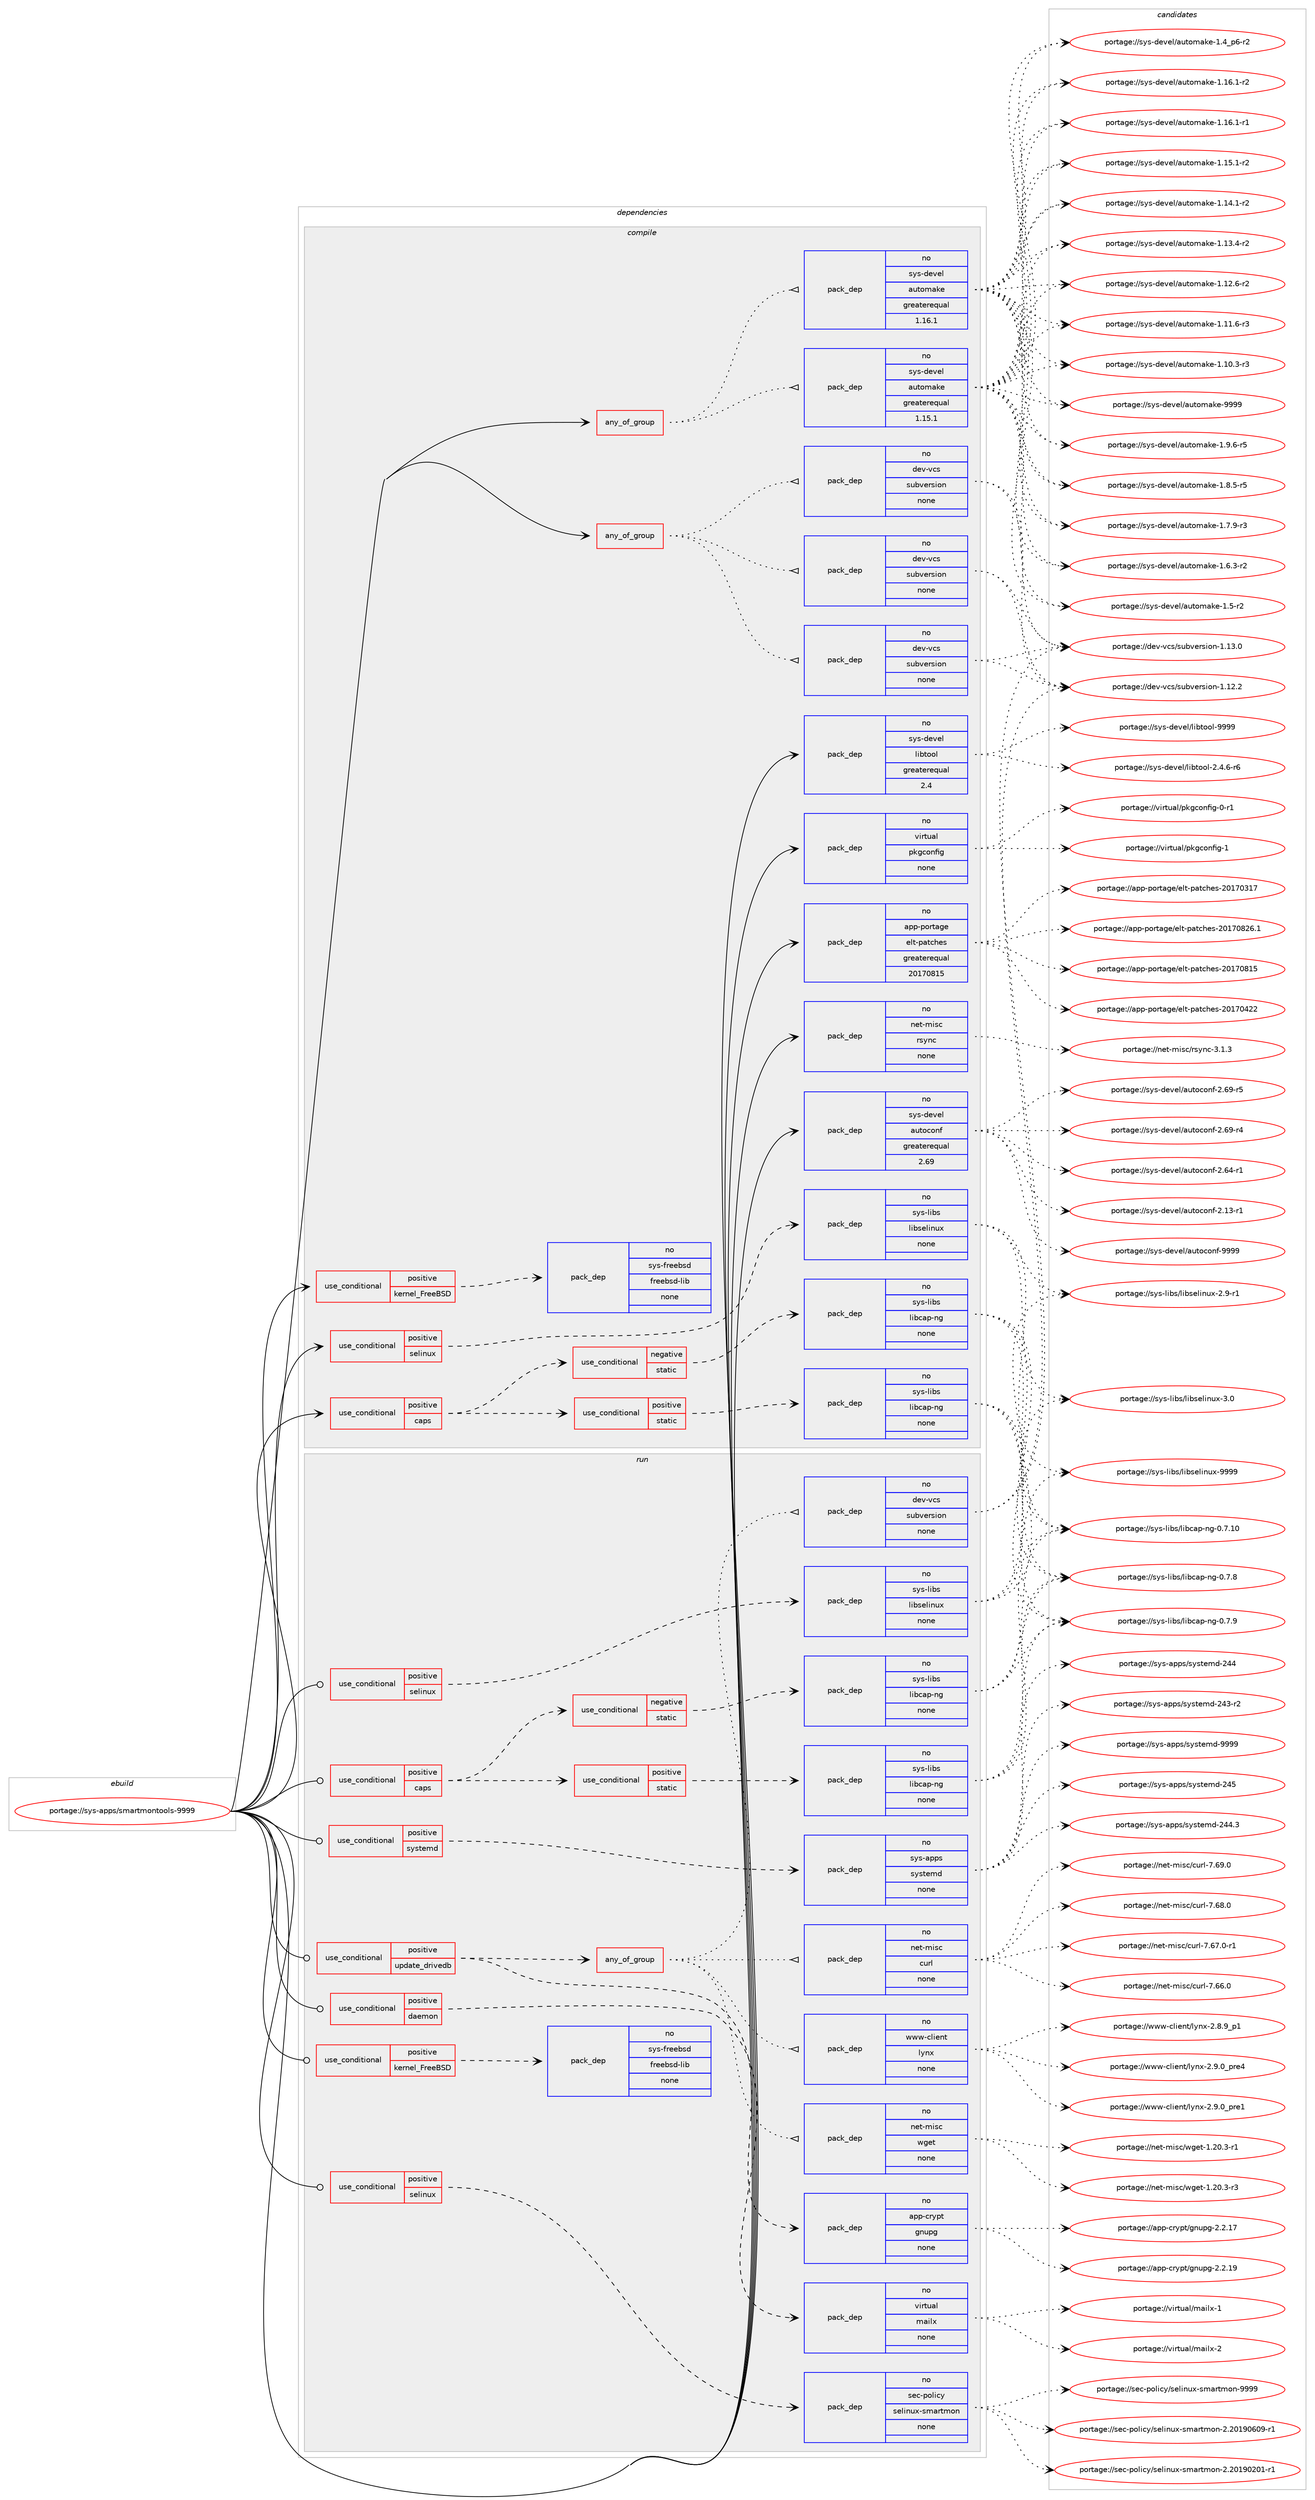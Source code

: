 digraph prolog {

# *************
# Graph options
# *************

newrank=true;
concentrate=true;
compound=true;
graph [rankdir=LR,fontname=Helvetica,fontsize=10,ranksep=1.5];#, ranksep=2.5, nodesep=0.2];
edge  [arrowhead=vee];
node  [fontname=Helvetica,fontsize=10];

# **********
# The ebuild
# **********

subgraph cluster_leftcol {
color=gray;
rank=same;
label=<<i>ebuild</i>>;
id [label="portage://sys-apps/smartmontools-9999", color=red, width=4, href="../sys-apps/smartmontools-9999.svg"];
}

# ****************
# The dependencies
# ****************

subgraph cluster_midcol {
color=gray;
label=<<i>dependencies</i>>;
subgraph cluster_compile {
fillcolor="#eeeeee";
style=filled;
label=<<i>compile</i>>;
subgraph any700 {
dependency28610 [label=<<TABLE BORDER="0" CELLBORDER="1" CELLSPACING="0" CELLPADDING="4"><TR><TD CELLPADDING="10">any_of_group</TD></TR></TABLE>>, shape=none, color=red];subgraph pack22985 {
dependency28611 [label=<<TABLE BORDER="0" CELLBORDER="1" CELLSPACING="0" CELLPADDING="4" WIDTH="220"><TR><TD ROWSPAN="6" CELLPADDING="30">pack_dep</TD></TR><TR><TD WIDTH="110">no</TD></TR><TR><TD>dev-vcs</TD></TR><TR><TD>subversion</TD></TR><TR><TD>none</TD></TR><TR><TD></TD></TR></TABLE>>, shape=none, color=blue];
}
dependency28610:e -> dependency28611:w [weight=20,style="dotted",arrowhead="oinv"];
subgraph pack22986 {
dependency28612 [label=<<TABLE BORDER="0" CELLBORDER="1" CELLSPACING="0" CELLPADDING="4" WIDTH="220"><TR><TD ROWSPAN="6" CELLPADDING="30">pack_dep</TD></TR><TR><TD WIDTH="110">no</TD></TR><TR><TD>dev-vcs</TD></TR><TR><TD>subversion</TD></TR><TR><TD>none</TD></TR><TR><TD></TD></TR></TABLE>>, shape=none, color=blue];
}
dependency28610:e -> dependency28612:w [weight=20,style="dotted",arrowhead="oinv"];
subgraph pack22987 {
dependency28613 [label=<<TABLE BORDER="0" CELLBORDER="1" CELLSPACING="0" CELLPADDING="4" WIDTH="220"><TR><TD ROWSPAN="6" CELLPADDING="30">pack_dep</TD></TR><TR><TD WIDTH="110">no</TD></TR><TR><TD>dev-vcs</TD></TR><TR><TD>subversion</TD></TR><TR><TD>none</TD></TR><TR><TD></TD></TR></TABLE>>, shape=none, color=blue];
}
dependency28610:e -> dependency28613:w [weight=20,style="dotted",arrowhead="oinv"];
}
id:e -> dependency28610:w [weight=20,style="solid",arrowhead="vee"];
subgraph any701 {
dependency28614 [label=<<TABLE BORDER="0" CELLBORDER="1" CELLSPACING="0" CELLPADDING="4"><TR><TD CELLPADDING="10">any_of_group</TD></TR></TABLE>>, shape=none, color=red];subgraph pack22988 {
dependency28615 [label=<<TABLE BORDER="0" CELLBORDER="1" CELLSPACING="0" CELLPADDING="4" WIDTH="220"><TR><TD ROWSPAN="6" CELLPADDING="30">pack_dep</TD></TR><TR><TD WIDTH="110">no</TD></TR><TR><TD>sys-devel</TD></TR><TR><TD>automake</TD></TR><TR><TD>greaterequal</TD></TR><TR><TD>1.16.1</TD></TR></TABLE>>, shape=none, color=blue];
}
dependency28614:e -> dependency28615:w [weight=20,style="dotted",arrowhead="oinv"];
subgraph pack22989 {
dependency28616 [label=<<TABLE BORDER="0" CELLBORDER="1" CELLSPACING="0" CELLPADDING="4" WIDTH="220"><TR><TD ROWSPAN="6" CELLPADDING="30">pack_dep</TD></TR><TR><TD WIDTH="110">no</TD></TR><TR><TD>sys-devel</TD></TR><TR><TD>automake</TD></TR><TR><TD>greaterequal</TD></TR><TR><TD>1.15.1</TD></TR></TABLE>>, shape=none, color=blue];
}
dependency28614:e -> dependency28616:w [weight=20,style="dotted",arrowhead="oinv"];
}
id:e -> dependency28614:w [weight=20,style="solid",arrowhead="vee"];
subgraph cond4923 {
dependency28617 [label=<<TABLE BORDER="0" CELLBORDER="1" CELLSPACING="0" CELLPADDING="4"><TR><TD ROWSPAN="3" CELLPADDING="10">use_conditional</TD></TR><TR><TD>positive</TD></TR><TR><TD>caps</TD></TR></TABLE>>, shape=none, color=red];
subgraph cond4924 {
dependency28618 [label=<<TABLE BORDER="0" CELLBORDER="1" CELLSPACING="0" CELLPADDING="4"><TR><TD ROWSPAN="3" CELLPADDING="10">use_conditional</TD></TR><TR><TD>positive</TD></TR><TR><TD>static</TD></TR></TABLE>>, shape=none, color=red];
subgraph pack22990 {
dependency28619 [label=<<TABLE BORDER="0" CELLBORDER="1" CELLSPACING="0" CELLPADDING="4" WIDTH="220"><TR><TD ROWSPAN="6" CELLPADDING="30">pack_dep</TD></TR><TR><TD WIDTH="110">no</TD></TR><TR><TD>sys-libs</TD></TR><TR><TD>libcap-ng</TD></TR><TR><TD>none</TD></TR><TR><TD></TD></TR></TABLE>>, shape=none, color=blue];
}
dependency28618:e -> dependency28619:w [weight=20,style="dashed",arrowhead="vee"];
}
dependency28617:e -> dependency28618:w [weight=20,style="dashed",arrowhead="vee"];
subgraph cond4925 {
dependency28620 [label=<<TABLE BORDER="0" CELLBORDER="1" CELLSPACING="0" CELLPADDING="4"><TR><TD ROWSPAN="3" CELLPADDING="10">use_conditional</TD></TR><TR><TD>negative</TD></TR><TR><TD>static</TD></TR></TABLE>>, shape=none, color=red];
subgraph pack22991 {
dependency28621 [label=<<TABLE BORDER="0" CELLBORDER="1" CELLSPACING="0" CELLPADDING="4" WIDTH="220"><TR><TD ROWSPAN="6" CELLPADDING="30">pack_dep</TD></TR><TR><TD WIDTH="110">no</TD></TR><TR><TD>sys-libs</TD></TR><TR><TD>libcap-ng</TD></TR><TR><TD>none</TD></TR><TR><TD></TD></TR></TABLE>>, shape=none, color=blue];
}
dependency28620:e -> dependency28621:w [weight=20,style="dashed",arrowhead="vee"];
}
dependency28617:e -> dependency28620:w [weight=20,style="dashed",arrowhead="vee"];
}
id:e -> dependency28617:w [weight=20,style="solid",arrowhead="vee"];
subgraph cond4926 {
dependency28622 [label=<<TABLE BORDER="0" CELLBORDER="1" CELLSPACING="0" CELLPADDING="4"><TR><TD ROWSPAN="3" CELLPADDING="10">use_conditional</TD></TR><TR><TD>positive</TD></TR><TR><TD>kernel_FreeBSD</TD></TR></TABLE>>, shape=none, color=red];
subgraph pack22992 {
dependency28623 [label=<<TABLE BORDER="0" CELLBORDER="1" CELLSPACING="0" CELLPADDING="4" WIDTH="220"><TR><TD ROWSPAN="6" CELLPADDING="30">pack_dep</TD></TR><TR><TD WIDTH="110">no</TD></TR><TR><TD>sys-freebsd</TD></TR><TR><TD>freebsd-lib</TD></TR><TR><TD>none</TD></TR><TR><TD></TD></TR></TABLE>>, shape=none, color=blue];
}
dependency28622:e -> dependency28623:w [weight=20,style="dashed",arrowhead="vee"];
}
id:e -> dependency28622:w [weight=20,style="solid",arrowhead="vee"];
subgraph cond4927 {
dependency28624 [label=<<TABLE BORDER="0" CELLBORDER="1" CELLSPACING="0" CELLPADDING="4"><TR><TD ROWSPAN="3" CELLPADDING="10">use_conditional</TD></TR><TR><TD>positive</TD></TR><TR><TD>selinux</TD></TR></TABLE>>, shape=none, color=red];
subgraph pack22993 {
dependency28625 [label=<<TABLE BORDER="0" CELLBORDER="1" CELLSPACING="0" CELLPADDING="4" WIDTH="220"><TR><TD ROWSPAN="6" CELLPADDING="30">pack_dep</TD></TR><TR><TD WIDTH="110">no</TD></TR><TR><TD>sys-libs</TD></TR><TR><TD>libselinux</TD></TR><TR><TD>none</TD></TR><TR><TD></TD></TR></TABLE>>, shape=none, color=blue];
}
dependency28624:e -> dependency28625:w [weight=20,style="dashed",arrowhead="vee"];
}
id:e -> dependency28624:w [weight=20,style="solid",arrowhead="vee"];
subgraph pack22994 {
dependency28626 [label=<<TABLE BORDER="0" CELLBORDER="1" CELLSPACING="0" CELLPADDING="4" WIDTH="220"><TR><TD ROWSPAN="6" CELLPADDING="30">pack_dep</TD></TR><TR><TD WIDTH="110">no</TD></TR><TR><TD>app-portage</TD></TR><TR><TD>elt-patches</TD></TR><TR><TD>greaterequal</TD></TR><TR><TD>20170815</TD></TR></TABLE>>, shape=none, color=blue];
}
id:e -> dependency28626:w [weight=20,style="solid",arrowhead="vee"];
subgraph pack22995 {
dependency28627 [label=<<TABLE BORDER="0" CELLBORDER="1" CELLSPACING="0" CELLPADDING="4" WIDTH="220"><TR><TD ROWSPAN="6" CELLPADDING="30">pack_dep</TD></TR><TR><TD WIDTH="110">no</TD></TR><TR><TD>net-misc</TD></TR><TR><TD>rsync</TD></TR><TR><TD>none</TD></TR><TR><TD></TD></TR></TABLE>>, shape=none, color=blue];
}
id:e -> dependency28627:w [weight=20,style="solid",arrowhead="vee"];
subgraph pack22996 {
dependency28628 [label=<<TABLE BORDER="0" CELLBORDER="1" CELLSPACING="0" CELLPADDING="4" WIDTH="220"><TR><TD ROWSPAN="6" CELLPADDING="30">pack_dep</TD></TR><TR><TD WIDTH="110">no</TD></TR><TR><TD>sys-devel</TD></TR><TR><TD>autoconf</TD></TR><TR><TD>greaterequal</TD></TR><TR><TD>2.69</TD></TR></TABLE>>, shape=none, color=blue];
}
id:e -> dependency28628:w [weight=20,style="solid",arrowhead="vee"];
subgraph pack22997 {
dependency28629 [label=<<TABLE BORDER="0" CELLBORDER="1" CELLSPACING="0" CELLPADDING="4" WIDTH="220"><TR><TD ROWSPAN="6" CELLPADDING="30">pack_dep</TD></TR><TR><TD WIDTH="110">no</TD></TR><TR><TD>sys-devel</TD></TR><TR><TD>libtool</TD></TR><TR><TD>greaterequal</TD></TR><TR><TD>2.4</TD></TR></TABLE>>, shape=none, color=blue];
}
id:e -> dependency28629:w [weight=20,style="solid",arrowhead="vee"];
subgraph pack22998 {
dependency28630 [label=<<TABLE BORDER="0" CELLBORDER="1" CELLSPACING="0" CELLPADDING="4" WIDTH="220"><TR><TD ROWSPAN="6" CELLPADDING="30">pack_dep</TD></TR><TR><TD WIDTH="110">no</TD></TR><TR><TD>virtual</TD></TR><TR><TD>pkgconfig</TD></TR><TR><TD>none</TD></TR><TR><TD></TD></TR></TABLE>>, shape=none, color=blue];
}
id:e -> dependency28630:w [weight=20,style="solid",arrowhead="vee"];
}
subgraph cluster_compileandrun {
fillcolor="#eeeeee";
style=filled;
label=<<i>compile and run</i>>;
}
subgraph cluster_run {
fillcolor="#eeeeee";
style=filled;
label=<<i>run</i>>;
subgraph cond4928 {
dependency28631 [label=<<TABLE BORDER="0" CELLBORDER="1" CELLSPACING="0" CELLPADDING="4"><TR><TD ROWSPAN="3" CELLPADDING="10">use_conditional</TD></TR><TR><TD>positive</TD></TR><TR><TD>caps</TD></TR></TABLE>>, shape=none, color=red];
subgraph cond4929 {
dependency28632 [label=<<TABLE BORDER="0" CELLBORDER="1" CELLSPACING="0" CELLPADDING="4"><TR><TD ROWSPAN="3" CELLPADDING="10">use_conditional</TD></TR><TR><TD>positive</TD></TR><TR><TD>static</TD></TR></TABLE>>, shape=none, color=red];
subgraph pack22999 {
dependency28633 [label=<<TABLE BORDER="0" CELLBORDER="1" CELLSPACING="0" CELLPADDING="4" WIDTH="220"><TR><TD ROWSPAN="6" CELLPADDING="30">pack_dep</TD></TR><TR><TD WIDTH="110">no</TD></TR><TR><TD>sys-libs</TD></TR><TR><TD>libcap-ng</TD></TR><TR><TD>none</TD></TR><TR><TD></TD></TR></TABLE>>, shape=none, color=blue];
}
dependency28632:e -> dependency28633:w [weight=20,style="dashed",arrowhead="vee"];
}
dependency28631:e -> dependency28632:w [weight=20,style="dashed",arrowhead="vee"];
subgraph cond4930 {
dependency28634 [label=<<TABLE BORDER="0" CELLBORDER="1" CELLSPACING="0" CELLPADDING="4"><TR><TD ROWSPAN="3" CELLPADDING="10">use_conditional</TD></TR><TR><TD>negative</TD></TR><TR><TD>static</TD></TR></TABLE>>, shape=none, color=red];
subgraph pack23000 {
dependency28635 [label=<<TABLE BORDER="0" CELLBORDER="1" CELLSPACING="0" CELLPADDING="4" WIDTH="220"><TR><TD ROWSPAN="6" CELLPADDING="30">pack_dep</TD></TR><TR><TD WIDTH="110">no</TD></TR><TR><TD>sys-libs</TD></TR><TR><TD>libcap-ng</TD></TR><TR><TD>none</TD></TR><TR><TD></TD></TR></TABLE>>, shape=none, color=blue];
}
dependency28634:e -> dependency28635:w [weight=20,style="dashed",arrowhead="vee"];
}
dependency28631:e -> dependency28634:w [weight=20,style="dashed",arrowhead="vee"];
}
id:e -> dependency28631:w [weight=20,style="solid",arrowhead="odot"];
subgraph cond4931 {
dependency28636 [label=<<TABLE BORDER="0" CELLBORDER="1" CELLSPACING="0" CELLPADDING="4"><TR><TD ROWSPAN="3" CELLPADDING="10">use_conditional</TD></TR><TR><TD>positive</TD></TR><TR><TD>daemon</TD></TR></TABLE>>, shape=none, color=red];
subgraph pack23001 {
dependency28637 [label=<<TABLE BORDER="0" CELLBORDER="1" CELLSPACING="0" CELLPADDING="4" WIDTH="220"><TR><TD ROWSPAN="6" CELLPADDING="30">pack_dep</TD></TR><TR><TD WIDTH="110">no</TD></TR><TR><TD>virtual</TD></TR><TR><TD>mailx</TD></TR><TR><TD>none</TD></TR><TR><TD></TD></TR></TABLE>>, shape=none, color=blue];
}
dependency28636:e -> dependency28637:w [weight=20,style="dashed",arrowhead="vee"];
}
id:e -> dependency28636:w [weight=20,style="solid",arrowhead="odot"];
subgraph cond4932 {
dependency28638 [label=<<TABLE BORDER="0" CELLBORDER="1" CELLSPACING="0" CELLPADDING="4"><TR><TD ROWSPAN="3" CELLPADDING="10">use_conditional</TD></TR><TR><TD>positive</TD></TR><TR><TD>kernel_FreeBSD</TD></TR></TABLE>>, shape=none, color=red];
subgraph pack23002 {
dependency28639 [label=<<TABLE BORDER="0" CELLBORDER="1" CELLSPACING="0" CELLPADDING="4" WIDTH="220"><TR><TD ROWSPAN="6" CELLPADDING="30">pack_dep</TD></TR><TR><TD WIDTH="110">no</TD></TR><TR><TD>sys-freebsd</TD></TR><TR><TD>freebsd-lib</TD></TR><TR><TD>none</TD></TR><TR><TD></TD></TR></TABLE>>, shape=none, color=blue];
}
dependency28638:e -> dependency28639:w [weight=20,style="dashed",arrowhead="vee"];
}
id:e -> dependency28638:w [weight=20,style="solid",arrowhead="odot"];
subgraph cond4933 {
dependency28640 [label=<<TABLE BORDER="0" CELLBORDER="1" CELLSPACING="0" CELLPADDING="4"><TR><TD ROWSPAN="3" CELLPADDING="10">use_conditional</TD></TR><TR><TD>positive</TD></TR><TR><TD>selinux</TD></TR></TABLE>>, shape=none, color=red];
subgraph pack23003 {
dependency28641 [label=<<TABLE BORDER="0" CELLBORDER="1" CELLSPACING="0" CELLPADDING="4" WIDTH="220"><TR><TD ROWSPAN="6" CELLPADDING="30">pack_dep</TD></TR><TR><TD WIDTH="110">no</TD></TR><TR><TD>sec-policy</TD></TR><TR><TD>selinux-smartmon</TD></TR><TR><TD>none</TD></TR><TR><TD></TD></TR></TABLE>>, shape=none, color=blue];
}
dependency28640:e -> dependency28641:w [weight=20,style="dashed",arrowhead="vee"];
}
id:e -> dependency28640:w [weight=20,style="solid",arrowhead="odot"];
subgraph cond4934 {
dependency28642 [label=<<TABLE BORDER="0" CELLBORDER="1" CELLSPACING="0" CELLPADDING="4"><TR><TD ROWSPAN="3" CELLPADDING="10">use_conditional</TD></TR><TR><TD>positive</TD></TR><TR><TD>selinux</TD></TR></TABLE>>, shape=none, color=red];
subgraph pack23004 {
dependency28643 [label=<<TABLE BORDER="0" CELLBORDER="1" CELLSPACING="0" CELLPADDING="4" WIDTH="220"><TR><TD ROWSPAN="6" CELLPADDING="30">pack_dep</TD></TR><TR><TD WIDTH="110">no</TD></TR><TR><TD>sys-libs</TD></TR><TR><TD>libselinux</TD></TR><TR><TD>none</TD></TR><TR><TD></TD></TR></TABLE>>, shape=none, color=blue];
}
dependency28642:e -> dependency28643:w [weight=20,style="dashed",arrowhead="vee"];
}
id:e -> dependency28642:w [weight=20,style="solid",arrowhead="odot"];
subgraph cond4935 {
dependency28644 [label=<<TABLE BORDER="0" CELLBORDER="1" CELLSPACING="0" CELLPADDING="4"><TR><TD ROWSPAN="3" CELLPADDING="10">use_conditional</TD></TR><TR><TD>positive</TD></TR><TR><TD>systemd</TD></TR></TABLE>>, shape=none, color=red];
subgraph pack23005 {
dependency28645 [label=<<TABLE BORDER="0" CELLBORDER="1" CELLSPACING="0" CELLPADDING="4" WIDTH="220"><TR><TD ROWSPAN="6" CELLPADDING="30">pack_dep</TD></TR><TR><TD WIDTH="110">no</TD></TR><TR><TD>sys-apps</TD></TR><TR><TD>systemd</TD></TR><TR><TD>none</TD></TR><TR><TD></TD></TR></TABLE>>, shape=none, color=blue];
}
dependency28644:e -> dependency28645:w [weight=20,style="dashed",arrowhead="vee"];
}
id:e -> dependency28644:w [weight=20,style="solid",arrowhead="odot"];
subgraph cond4936 {
dependency28646 [label=<<TABLE BORDER="0" CELLBORDER="1" CELLSPACING="0" CELLPADDING="4"><TR><TD ROWSPAN="3" CELLPADDING="10">use_conditional</TD></TR><TR><TD>positive</TD></TR><TR><TD>update_drivedb</TD></TR></TABLE>>, shape=none, color=red];
subgraph pack23006 {
dependency28647 [label=<<TABLE BORDER="0" CELLBORDER="1" CELLSPACING="0" CELLPADDING="4" WIDTH="220"><TR><TD ROWSPAN="6" CELLPADDING="30">pack_dep</TD></TR><TR><TD WIDTH="110">no</TD></TR><TR><TD>app-crypt</TD></TR><TR><TD>gnupg</TD></TR><TR><TD>none</TD></TR><TR><TD></TD></TR></TABLE>>, shape=none, color=blue];
}
dependency28646:e -> dependency28647:w [weight=20,style="dashed",arrowhead="vee"];
subgraph any702 {
dependency28648 [label=<<TABLE BORDER="0" CELLBORDER="1" CELLSPACING="0" CELLPADDING="4"><TR><TD CELLPADDING="10">any_of_group</TD></TR></TABLE>>, shape=none, color=red];subgraph pack23007 {
dependency28649 [label=<<TABLE BORDER="0" CELLBORDER="1" CELLSPACING="0" CELLPADDING="4" WIDTH="220"><TR><TD ROWSPAN="6" CELLPADDING="30">pack_dep</TD></TR><TR><TD WIDTH="110">no</TD></TR><TR><TD>net-misc</TD></TR><TR><TD>curl</TD></TR><TR><TD>none</TD></TR><TR><TD></TD></TR></TABLE>>, shape=none, color=blue];
}
dependency28648:e -> dependency28649:w [weight=20,style="dotted",arrowhead="oinv"];
subgraph pack23008 {
dependency28650 [label=<<TABLE BORDER="0" CELLBORDER="1" CELLSPACING="0" CELLPADDING="4" WIDTH="220"><TR><TD ROWSPAN="6" CELLPADDING="30">pack_dep</TD></TR><TR><TD WIDTH="110">no</TD></TR><TR><TD>net-misc</TD></TR><TR><TD>wget</TD></TR><TR><TD>none</TD></TR><TR><TD></TD></TR></TABLE>>, shape=none, color=blue];
}
dependency28648:e -> dependency28650:w [weight=20,style="dotted",arrowhead="oinv"];
subgraph pack23009 {
dependency28651 [label=<<TABLE BORDER="0" CELLBORDER="1" CELLSPACING="0" CELLPADDING="4" WIDTH="220"><TR><TD ROWSPAN="6" CELLPADDING="30">pack_dep</TD></TR><TR><TD WIDTH="110">no</TD></TR><TR><TD>www-client</TD></TR><TR><TD>lynx</TD></TR><TR><TD>none</TD></TR><TR><TD></TD></TR></TABLE>>, shape=none, color=blue];
}
dependency28648:e -> dependency28651:w [weight=20,style="dotted",arrowhead="oinv"];
subgraph pack23010 {
dependency28652 [label=<<TABLE BORDER="0" CELLBORDER="1" CELLSPACING="0" CELLPADDING="4" WIDTH="220"><TR><TD ROWSPAN="6" CELLPADDING="30">pack_dep</TD></TR><TR><TD WIDTH="110">no</TD></TR><TR><TD>dev-vcs</TD></TR><TR><TD>subversion</TD></TR><TR><TD>none</TD></TR><TR><TD></TD></TR></TABLE>>, shape=none, color=blue];
}
dependency28648:e -> dependency28652:w [weight=20,style="dotted",arrowhead="oinv"];
}
dependency28646:e -> dependency28648:w [weight=20,style="dashed",arrowhead="vee"];
}
id:e -> dependency28646:w [weight=20,style="solid",arrowhead="odot"];
}
}

# **************
# The candidates
# **************

subgraph cluster_choices {
rank=same;
color=gray;
label=<<i>candidates</i>>;

subgraph choice22985 {
color=black;
nodesep=1;
choice1001011184511899115471151179811810111411510511111045494649514648 [label="portage://dev-vcs/subversion-1.13.0", color=red, width=4,href="../dev-vcs/subversion-1.13.0.svg"];
choice1001011184511899115471151179811810111411510511111045494649504650 [label="portage://dev-vcs/subversion-1.12.2", color=red, width=4,href="../dev-vcs/subversion-1.12.2.svg"];
dependency28611:e -> choice1001011184511899115471151179811810111411510511111045494649514648:w [style=dotted,weight="100"];
dependency28611:e -> choice1001011184511899115471151179811810111411510511111045494649504650:w [style=dotted,weight="100"];
}
subgraph choice22986 {
color=black;
nodesep=1;
choice1001011184511899115471151179811810111411510511111045494649514648 [label="portage://dev-vcs/subversion-1.13.0", color=red, width=4,href="../dev-vcs/subversion-1.13.0.svg"];
choice1001011184511899115471151179811810111411510511111045494649504650 [label="portage://dev-vcs/subversion-1.12.2", color=red, width=4,href="../dev-vcs/subversion-1.12.2.svg"];
dependency28612:e -> choice1001011184511899115471151179811810111411510511111045494649514648:w [style=dotted,weight="100"];
dependency28612:e -> choice1001011184511899115471151179811810111411510511111045494649504650:w [style=dotted,weight="100"];
}
subgraph choice22987 {
color=black;
nodesep=1;
choice1001011184511899115471151179811810111411510511111045494649514648 [label="portage://dev-vcs/subversion-1.13.0", color=red, width=4,href="../dev-vcs/subversion-1.13.0.svg"];
choice1001011184511899115471151179811810111411510511111045494649504650 [label="portage://dev-vcs/subversion-1.12.2", color=red, width=4,href="../dev-vcs/subversion-1.12.2.svg"];
dependency28613:e -> choice1001011184511899115471151179811810111411510511111045494649514648:w [style=dotted,weight="100"];
dependency28613:e -> choice1001011184511899115471151179811810111411510511111045494649504650:w [style=dotted,weight="100"];
}
subgraph choice22988 {
color=black;
nodesep=1;
choice115121115451001011181011084797117116111109971071014557575757 [label="portage://sys-devel/automake-9999", color=red, width=4,href="../sys-devel/automake-9999.svg"];
choice115121115451001011181011084797117116111109971071014549465746544511453 [label="portage://sys-devel/automake-1.9.6-r5", color=red, width=4,href="../sys-devel/automake-1.9.6-r5.svg"];
choice115121115451001011181011084797117116111109971071014549465646534511453 [label="portage://sys-devel/automake-1.8.5-r5", color=red, width=4,href="../sys-devel/automake-1.8.5-r5.svg"];
choice115121115451001011181011084797117116111109971071014549465546574511451 [label="portage://sys-devel/automake-1.7.9-r3", color=red, width=4,href="../sys-devel/automake-1.7.9-r3.svg"];
choice115121115451001011181011084797117116111109971071014549465446514511450 [label="portage://sys-devel/automake-1.6.3-r2", color=red, width=4,href="../sys-devel/automake-1.6.3-r2.svg"];
choice11512111545100101118101108479711711611110997107101454946534511450 [label="portage://sys-devel/automake-1.5-r2", color=red, width=4,href="../sys-devel/automake-1.5-r2.svg"];
choice115121115451001011181011084797117116111109971071014549465295112544511450 [label="portage://sys-devel/automake-1.4_p6-r2", color=red, width=4,href="../sys-devel/automake-1.4_p6-r2.svg"];
choice11512111545100101118101108479711711611110997107101454946495446494511450 [label="portage://sys-devel/automake-1.16.1-r2", color=red, width=4,href="../sys-devel/automake-1.16.1-r2.svg"];
choice11512111545100101118101108479711711611110997107101454946495446494511449 [label="portage://sys-devel/automake-1.16.1-r1", color=red, width=4,href="../sys-devel/automake-1.16.1-r1.svg"];
choice11512111545100101118101108479711711611110997107101454946495346494511450 [label="portage://sys-devel/automake-1.15.1-r2", color=red, width=4,href="../sys-devel/automake-1.15.1-r2.svg"];
choice11512111545100101118101108479711711611110997107101454946495246494511450 [label="portage://sys-devel/automake-1.14.1-r2", color=red, width=4,href="../sys-devel/automake-1.14.1-r2.svg"];
choice11512111545100101118101108479711711611110997107101454946495146524511450 [label="portage://sys-devel/automake-1.13.4-r2", color=red, width=4,href="../sys-devel/automake-1.13.4-r2.svg"];
choice11512111545100101118101108479711711611110997107101454946495046544511450 [label="portage://sys-devel/automake-1.12.6-r2", color=red, width=4,href="../sys-devel/automake-1.12.6-r2.svg"];
choice11512111545100101118101108479711711611110997107101454946494946544511451 [label="portage://sys-devel/automake-1.11.6-r3", color=red, width=4,href="../sys-devel/automake-1.11.6-r3.svg"];
choice11512111545100101118101108479711711611110997107101454946494846514511451 [label="portage://sys-devel/automake-1.10.3-r3", color=red, width=4,href="../sys-devel/automake-1.10.3-r3.svg"];
dependency28615:e -> choice115121115451001011181011084797117116111109971071014557575757:w [style=dotted,weight="100"];
dependency28615:e -> choice115121115451001011181011084797117116111109971071014549465746544511453:w [style=dotted,weight="100"];
dependency28615:e -> choice115121115451001011181011084797117116111109971071014549465646534511453:w [style=dotted,weight="100"];
dependency28615:e -> choice115121115451001011181011084797117116111109971071014549465546574511451:w [style=dotted,weight="100"];
dependency28615:e -> choice115121115451001011181011084797117116111109971071014549465446514511450:w [style=dotted,weight="100"];
dependency28615:e -> choice11512111545100101118101108479711711611110997107101454946534511450:w [style=dotted,weight="100"];
dependency28615:e -> choice115121115451001011181011084797117116111109971071014549465295112544511450:w [style=dotted,weight="100"];
dependency28615:e -> choice11512111545100101118101108479711711611110997107101454946495446494511450:w [style=dotted,weight="100"];
dependency28615:e -> choice11512111545100101118101108479711711611110997107101454946495446494511449:w [style=dotted,weight="100"];
dependency28615:e -> choice11512111545100101118101108479711711611110997107101454946495346494511450:w [style=dotted,weight="100"];
dependency28615:e -> choice11512111545100101118101108479711711611110997107101454946495246494511450:w [style=dotted,weight="100"];
dependency28615:e -> choice11512111545100101118101108479711711611110997107101454946495146524511450:w [style=dotted,weight="100"];
dependency28615:e -> choice11512111545100101118101108479711711611110997107101454946495046544511450:w [style=dotted,weight="100"];
dependency28615:e -> choice11512111545100101118101108479711711611110997107101454946494946544511451:w [style=dotted,weight="100"];
dependency28615:e -> choice11512111545100101118101108479711711611110997107101454946494846514511451:w [style=dotted,weight="100"];
}
subgraph choice22989 {
color=black;
nodesep=1;
choice115121115451001011181011084797117116111109971071014557575757 [label="portage://sys-devel/automake-9999", color=red, width=4,href="../sys-devel/automake-9999.svg"];
choice115121115451001011181011084797117116111109971071014549465746544511453 [label="portage://sys-devel/automake-1.9.6-r5", color=red, width=4,href="../sys-devel/automake-1.9.6-r5.svg"];
choice115121115451001011181011084797117116111109971071014549465646534511453 [label="portage://sys-devel/automake-1.8.5-r5", color=red, width=4,href="../sys-devel/automake-1.8.5-r5.svg"];
choice115121115451001011181011084797117116111109971071014549465546574511451 [label="portage://sys-devel/automake-1.7.9-r3", color=red, width=4,href="../sys-devel/automake-1.7.9-r3.svg"];
choice115121115451001011181011084797117116111109971071014549465446514511450 [label="portage://sys-devel/automake-1.6.3-r2", color=red, width=4,href="../sys-devel/automake-1.6.3-r2.svg"];
choice11512111545100101118101108479711711611110997107101454946534511450 [label="portage://sys-devel/automake-1.5-r2", color=red, width=4,href="../sys-devel/automake-1.5-r2.svg"];
choice115121115451001011181011084797117116111109971071014549465295112544511450 [label="portage://sys-devel/automake-1.4_p6-r2", color=red, width=4,href="../sys-devel/automake-1.4_p6-r2.svg"];
choice11512111545100101118101108479711711611110997107101454946495446494511450 [label="portage://sys-devel/automake-1.16.1-r2", color=red, width=4,href="../sys-devel/automake-1.16.1-r2.svg"];
choice11512111545100101118101108479711711611110997107101454946495446494511449 [label="portage://sys-devel/automake-1.16.1-r1", color=red, width=4,href="../sys-devel/automake-1.16.1-r1.svg"];
choice11512111545100101118101108479711711611110997107101454946495346494511450 [label="portage://sys-devel/automake-1.15.1-r2", color=red, width=4,href="../sys-devel/automake-1.15.1-r2.svg"];
choice11512111545100101118101108479711711611110997107101454946495246494511450 [label="portage://sys-devel/automake-1.14.1-r2", color=red, width=4,href="../sys-devel/automake-1.14.1-r2.svg"];
choice11512111545100101118101108479711711611110997107101454946495146524511450 [label="portage://sys-devel/automake-1.13.4-r2", color=red, width=4,href="../sys-devel/automake-1.13.4-r2.svg"];
choice11512111545100101118101108479711711611110997107101454946495046544511450 [label="portage://sys-devel/automake-1.12.6-r2", color=red, width=4,href="../sys-devel/automake-1.12.6-r2.svg"];
choice11512111545100101118101108479711711611110997107101454946494946544511451 [label="portage://sys-devel/automake-1.11.6-r3", color=red, width=4,href="../sys-devel/automake-1.11.6-r3.svg"];
choice11512111545100101118101108479711711611110997107101454946494846514511451 [label="portage://sys-devel/automake-1.10.3-r3", color=red, width=4,href="../sys-devel/automake-1.10.3-r3.svg"];
dependency28616:e -> choice115121115451001011181011084797117116111109971071014557575757:w [style=dotted,weight="100"];
dependency28616:e -> choice115121115451001011181011084797117116111109971071014549465746544511453:w [style=dotted,weight="100"];
dependency28616:e -> choice115121115451001011181011084797117116111109971071014549465646534511453:w [style=dotted,weight="100"];
dependency28616:e -> choice115121115451001011181011084797117116111109971071014549465546574511451:w [style=dotted,weight="100"];
dependency28616:e -> choice115121115451001011181011084797117116111109971071014549465446514511450:w [style=dotted,weight="100"];
dependency28616:e -> choice11512111545100101118101108479711711611110997107101454946534511450:w [style=dotted,weight="100"];
dependency28616:e -> choice115121115451001011181011084797117116111109971071014549465295112544511450:w [style=dotted,weight="100"];
dependency28616:e -> choice11512111545100101118101108479711711611110997107101454946495446494511450:w [style=dotted,weight="100"];
dependency28616:e -> choice11512111545100101118101108479711711611110997107101454946495446494511449:w [style=dotted,weight="100"];
dependency28616:e -> choice11512111545100101118101108479711711611110997107101454946495346494511450:w [style=dotted,weight="100"];
dependency28616:e -> choice11512111545100101118101108479711711611110997107101454946495246494511450:w [style=dotted,weight="100"];
dependency28616:e -> choice11512111545100101118101108479711711611110997107101454946495146524511450:w [style=dotted,weight="100"];
dependency28616:e -> choice11512111545100101118101108479711711611110997107101454946495046544511450:w [style=dotted,weight="100"];
dependency28616:e -> choice11512111545100101118101108479711711611110997107101454946494946544511451:w [style=dotted,weight="100"];
dependency28616:e -> choice11512111545100101118101108479711711611110997107101454946494846514511451:w [style=dotted,weight="100"];
}
subgraph choice22990 {
color=black;
nodesep=1;
choice11512111545108105981154710810598999711245110103454846554657 [label="portage://sys-libs/libcap-ng-0.7.9", color=red, width=4,href="../sys-libs/libcap-ng-0.7.9.svg"];
choice11512111545108105981154710810598999711245110103454846554656 [label="portage://sys-libs/libcap-ng-0.7.8", color=red, width=4,href="../sys-libs/libcap-ng-0.7.8.svg"];
choice1151211154510810598115471081059899971124511010345484655464948 [label="portage://sys-libs/libcap-ng-0.7.10", color=red, width=4,href="../sys-libs/libcap-ng-0.7.10.svg"];
dependency28619:e -> choice11512111545108105981154710810598999711245110103454846554657:w [style=dotted,weight="100"];
dependency28619:e -> choice11512111545108105981154710810598999711245110103454846554656:w [style=dotted,weight="100"];
dependency28619:e -> choice1151211154510810598115471081059899971124511010345484655464948:w [style=dotted,weight="100"];
}
subgraph choice22991 {
color=black;
nodesep=1;
choice11512111545108105981154710810598999711245110103454846554657 [label="portage://sys-libs/libcap-ng-0.7.9", color=red, width=4,href="../sys-libs/libcap-ng-0.7.9.svg"];
choice11512111545108105981154710810598999711245110103454846554656 [label="portage://sys-libs/libcap-ng-0.7.8", color=red, width=4,href="../sys-libs/libcap-ng-0.7.8.svg"];
choice1151211154510810598115471081059899971124511010345484655464948 [label="portage://sys-libs/libcap-ng-0.7.10", color=red, width=4,href="../sys-libs/libcap-ng-0.7.10.svg"];
dependency28621:e -> choice11512111545108105981154710810598999711245110103454846554657:w [style=dotted,weight="100"];
dependency28621:e -> choice11512111545108105981154710810598999711245110103454846554656:w [style=dotted,weight="100"];
dependency28621:e -> choice1151211154510810598115471081059899971124511010345484655464948:w [style=dotted,weight="100"];
}
subgraph choice22992 {
color=black;
nodesep=1;
}
subgraph choice22993 {
color=black;
nodesep=1;
choice115121115451081059811547108105981151011081051101171204557575757 [label="portage://sys-libs/libselinux-9999", color=red, width=4,href="../sys-libs/libselinux-9999.svg"];
choice1151211154510810598115471081059811510110810511011712045514648 [label="portage://sys-libs/libselinux-3.0", color=red, width=4,href="../sys-libs/libselinux-3.0.svg"];
choice11512111545108105981154710810598115101108105110117120455046574511449 [label="portage://sys-libs/libselinux-2.9-r1", color=red, width=4,href="../sys-libs/libselinux-2.9-r1.svg"];
dependency28625:e -> choice115121115451081059811547108105981151011081051101171204557575757:w [style=dotted,weight="100"];
dependency28625:e -> choice1151211154510810598115471081059811510110810511011712045514648:w [style=dotted,weight="100"];
dependency28625:e -> choice11512111545108105981154710810598115101108105110117120455046574511449:w [style=dotted,weight="100"];
}
subgraph choice22994 {
color=black;
nodesep=1;
choice971121124511211111411697103101471011081164511297116991041011154550484955485650544649 [label="portage://app-portage/elt-patches-20170826.1", color=red, width=4,href="../app-portage/elt-patches-20170826.1.svg"];
choice97112112451121111141169710310147101108116451129711699104101115455048495548564953 [label="portage://app-portage/elt-patches-20170815", color=red, width=4,href="../app-portage/elt-patches-20170815.svg"];
choice97112112451121111141169710310147101108116451129711699104101115455048495548525050 [label="portage://app-portage/elt-patches-20170422", color=red, width=4,href="../app-portage/elt-patches-20170422.svg"];
choice97112112451121111141169710310147101108116451129711699104101115455048495548514955 [label="portage://app-portage/elt-patches-20170317", color=red, width=4,href="../app-portage/elt-patches-20170317.svg"];
dependency28626:e -> choice971121124511211111411697103101471011081164511297116991041011154550484955485650544649:w [style=dotted,weight="100"];
dependency28626:e -> choice97112112451121111141169710310147101108116451129711699104101115455048495548564953:w [style=dotted,weight="100"];
dependency28626:e -> choice97112112451121111141169710310147101108116451129711699104101115455048495548525050:w [style=dotted,weight="100"];
dependency28626:e -> choice97112112451121111141169710310147101108116451129711699104101115455048495548514955:w [style=dotted,weight="100"];
}
subgraph choice22995 {
color=black;
nodesep=1;
choice11010111645109105115994711411512111099455146494651 [label="portage://net-misc/rsync-3.1.3", color=red, width=4,href="../net-misc/rsync-3.1.3.svg"];
dependency28627:e -> choice11010111645109105115994711411512111099455146494651:w [style=dotted,weight="100"];
}
subgraph choice22996 {
color=black;
nodesep=1;
choice115121115451001011181011084797117116111991111101024557575757 [label="portage://sys-devel/autoconf-9999", color=red, width=4,href="../sys-devel/autoconf-9999.svg"];
choice1151211154510010111810110847971171161119911111010245504654574511453 [label="portage://sys-devel/autoconf-2.69-r5", color=red, width=4,href="../sys-devel/autoconf-2.69-r5.svg"];
choice1151211154510010111810110847971171161119911111010245504654574511452 [label="portage://sys-devel/autoconf-2.69-r4", color=red, width=4,href="../sys-devel/autoconf-2.69-r4.svg"];
choice1151211154510010111810110847971171161119911111010245504654524511449 [label="portage://sys-devel/autoconf-2.64-r1", color=red, width=4,href="../sys-devel/autoconf-2.64-r1.svg"];
choice1151211154510010111810110847971171161119911111010245504649514511449 [label="portage://sys-devel/autoconf-2.13-r1", color=red, width=4,href="../sys-devel/autoconf-2.13-r1.svg"];
dependency28628:e -> choice115121115451001011181011084797117116111991111101024557575757:w [style=dotted,weight="100"];
dependency28628:e -> choice1151211154510010111810110847971171161119911111010245504654574511453:w [style=dotted,weight="100"];
dependency28628:e -> choice1151211154510010111810110847971171161119911111010245504654574511452:w [style=dotted,weight="100"];
dependency28628:e -> choice1151211154510010111810110847971171161119911111010245504654524511449:w [style=dotted,weight="100"];
dependency28628:e -> choice1151211154510010111810110847971171161119911111010245504649514511449:w [style=dotted,weight="100"];
}
subgraph choice22997 {
color=black;
nodesep=1;
choice1151211154510010111810110847108105981161111111084557575757 [label="portage://sys-devel/libtool-9999", color=red, width=4,href="../sys-devel/libtool-9999.svg"];
choice1151211154510010111810110847108105981161111111084550465246544511454 [label="portage://sys-devel/libtool-2.4.6-r6", color=red, width=4,href="../sys-devel/libtool-2.4.6-r6.svg"];
dependency28629:e -> choice1151211154510010111810110847108105981161111111084557575757:w [style=dotted,weight="100"];
dependency28629:e -> choice1151211154510010111810110847108105981161111111084550465246544511454:w [style=dotted,weight="100"];
}
subgraph choice22998 {
color=black;
nodesep=1;
choice1181051141161179710847112107103991111101021051034549 [label="portage://virtual/pkgconfig-1", color=red, width=4,href="../virtual/pkgconfig-1.svg"];
choice11810511411611797108471121071039911111010210510345484511449 [label="portage://virtual/pkgconfig-0-r1", color=red, width=4,href="../virtual/pkgconfig-0-r1.svg"];
dependency28630:e -> choice1181051141161179710847112107103991111101021051034549:w [style=dotted,weight="100"];
dependency28630:e -> choice11810511411611797108471121071039911111010210510345484511449:w [style=dotted,weight="100"];
}
subgraph choice22999 {
color=black;
nodesep=1;
choice11512111545108105981154710810598999711245110103454846554657 [label="portage://sys-libs/libcap-ng-0.7.9", color=red, width=4,href="../sys-libs/libcap-ng-0.7.9.svg"];
choice11512111545108105981154710810598999711245110103454846554656 [label="portage://sys-libs/libcap-ng-0.7.8", color=red, width=4,href="../sys-libs/libcap-ng-0.7.8.svg"];
choice1151211154510810598115471081059899971124511010345484655464948 [label="portage://sys-libs/libcap-ng-0.7.10", color=red, width=4,href="../sys-libs/libcap-ng-0.7.10.svg"];
dependency28633:e -> choice11512111545108105981154710810598999711245110103454846554657:w [style=dotted,weight="100"];
dependency28633:e -> choice11512111545108105981154710810598999711245110103454846554656:w [style=dotted,weight="100"];
dependency28633:e -> choice1151211154510810598115471081059899971124511010345484655464948:w [style=dotted,weight="100"];
}
subgraph choice23000 {
color=black;
nodesep=1;
choice11512111545108105981154710810598999711245110103454846554657 [label="portage://sys-libs/libcap-ng-0.7.9", color=red, width=4,href="../sys-libs/libcap-ng-0.7.9.svg"];
choice11512111545108105981154710810598999711245110103454846554656 [label="portage://sys-libs/libcap-ng-0.7.8", color=red, width=4,href="../sys-libs/libcap-ng-0.7.8.svg"];
choice1151211154510810598115471081059899971124511010345484655464948 [label="portage://sys-libs/libcap-ng-0.7.10", color=red, width=4,href="../sys-libs/libcap-ng-0.7.10.svg"];
dependency28635:e -> choice11512111545108105981154710810598999711245110103454846554657:w [style=dotted,weight="100"];
dependency28635:e -> choice11512111545108105981154710810598999711245110103454846554656:w [style=dotted,weight="100"];
dependency28635:e -> choice1151211154510810598115471081059899971124511010345484655464948:w [style=dotted,weight="100"];
}
subgraph choice23001 {
color=black;
nodesep=1;
choice1181051141161179710847109971051081204550 [label="portage://virtual/mailx-2", color=red, width=4,href="../virtual/mailx-2.svg"];
choice1181051141161179710847109971051081204549 [label="portage://virtual/mailx-1", color=red, width=4,href="../virtual/mailx-1.svg"];
dependency28637:e -> choice1181051141161179710847109971051081204550:w [style=dotted,weight="100"];
dependency28637:e -> choice1181051141161179710847109971051081204549:w [style=dotted,weight="100"];
}
subgraph choice23002 {
color=black;
nodesep=1;
}
subgraph choice23003 {
color=black;
nodesep=1;
choice1151019945112111108105991214711510110810511011712045115109971141161091111104557575757 [label="portage://sec-policy/selinux-smartmon-9999", color=red, width=4,href="../sec-policy/selinux-smartmon-9999.svg"];
choice11510199451121111081059912147115101108105110117120451151099711411610911111045504650484957485448574511449 [label="portage://sec-policy/selinux-smartmon-2.20190609-r1", color=red, width=4,href="../sec-policy/selinux-smartmon-2.20190609-r1.svg"];
choice11510199451121111081059912147115101108105110117120451151099711411610911111045504650484957485048494511449 [label="portage://sec-policy/selinux-smartmon-2.20190201-r1", color=red, width=4,href="../sec-policy/selinux-smartmon-2.20190201-r1.svg"];
dependency28641:e -> choice1151019945112111108105991214711510110810511011712045115109971141161091111104557575757:w [style=dotted,weight="100"];
dependency28641:e -> choice11510199451121111081059912147115101108105110117120451151099711411610911111045504650484957485448574511449:w [style=dotted,weight="100"];
dependency28641:e -> choice11510199451121111081059912147115101108105110117120451151099711411610911111045504650484957485048494511449:w [style=dotted,weight="100"];
}
subgraph choice23004 {
color=black;
nodesep=1;
choice115121115451081059811547108105981151011081051101171204557575757 [label="portage://sys-libs/libselinux-9999", color=red, width=4,href="../sys-libs/libselinux-9999.svg"];
choice1151211154510810598115471081059811510110810511011712045514648 [label="portage://sys-libs/libselinux-3.0", color=red, width=4,href="../sys-libs/libselinux-3.0.svg"];
choice11512111545108105981154710810598115101108105110117120455046574511449 [label="portage://sys-libs/libselinux-2.9-r1", color=red, width=4,href="../sys-libs/libselinux-2.9-r1.svg"];
dependency28643:e -> choice115121115451081059811547108105981151011081051101171204557575757:w [style=dotted,weight="100"];
dependency28643:e -> choice1151211154510810598115471081059811510110810511011712045514648:w [style=dotted,weight="100"];
dependency28643:e -> choice11512111545108105981154710810598115101108105110117120455046574511449:w [style=dotted,weight="100"];
}
subgraph choice23005 {
color=black;
nodesep=1;
choice1151211154597112112115471151211151161011091004557575757 [label="portage://sys-apps/systemd-9999", color=red, width=4,href="../sys-apps/systemd-9999.svg"];
choice11512111545971121121154711512111511610110910045505253 [label="portage://sys-apps/systemd-245", color=red, width=4,href="../sys-apps/systemd-245.svg"];
choice115121115459711211211547115121115116101109100455052524651 [label="portage://sys-apps/systemd-244.3", color=red, width=4,href="../sys-apps/systemd-244.3.svg"];
choice11512111545971121121154711512111511610110910045505252 [label="portage://sys-apps/systemd-244", color=red, width=4,href="../sys-apps/systemd-244.svg"];
choice115121115459711211211547115121115116101109100455052514511450 [label="portage://sys-apps/systemd-243-r2", color=red, width=4,href="../sys-apps/systemd-243-r2.svg"];
dependency28645:e -> choice1151211154597112112115471151211151161011091004557575757:w [style=dotted,weight="100"];
dependency28645:e -> choice11512111545971121121154711512111511610110910045505253:w [style=dotted,weight="100"];
dependency28645:e -> choice115121115459711211211547115121115116101109100455052524651:w [style=dotted,weight="100"];
dependency28645:e -> choice11512111545971121121154711512111511610110910045505252:w [style=dotted,weight="100"];
dependency28645:e -> choice115121115459711211211547115121115116101109100455052514511450:w [style=dotted,weight="100"];
}
subgraph choice23006 {
color=black;
nodesep=1;
choice9711211245991141211121164710311011711210345504650464957 [label="portage://app-crypt/gnupg-2.2.19", color=red, width=4,href="../app-crypt/gnupg-2.2.19.svg"];
choice9711211245991141211121164710311011711210345504650464955 [label="portage://app-crypt/gnupg-2.2.17", color=red, width=4,href="../app-crypt/gnupg-2.2.17.svg"];
dependency28647:e -> choice9711211245991141211121164710311011711210345504650464957:w [style=dotted,weight="100"];
dependency28647:e -> choice9711211245991141211121164710311011711210345504650464955:w [style=dotted,weight="100"];
}
subgraph choice23007 {
color=black;
nodesep=1;
choice1101011164510910511599479911711410845554654574648 [label="portage://net-misc/curl-7.69.0", color=red, width=4,href="../net-misc/curl-7.69.0.svg"];
choice1101011164510910511599479911711410845554654564648 [label="portage://net-misc/curl-7.68.0", color=red, width=4,href="../net-misc/curl-7.68.0.svg"];
choice11010111645109105115994799117114108455546545546484511449 [label="portage://net-misc/curl-7.67.0-r1", color=red, width=4,href="../net-misc/curl-7.67.0-r1.svg"];
choice1101011164510910511599479911711410845554654544648 [label="portage://net-misc/curl-7.66.0", color=red, width=4,href="../net-misc/curl-7.66.0.svg"];
dependency28649:e -> choice1101011164510910511599479911711410845554654574648:w [style=dotted,weight="100"];
dependency28649:e -> choice1101011164510910511599479911711410845554654564648:w [style=dotted,weight="100"];
dependency28649:e -> choice11010111645109105115994799117114108455546545546484511449:w [style=dotted,weight="100"];
dependency28649:e -> choice1101011164510910511599479911711410845554654544648:w [style=dotted,weight="100"];
}
subgraph choice23008 {
color=black;
nodesep=1;
choice110101116451091051159947119103101116454946504846514511451 [label="portage://net-misc/wget-1.20.3-r3", color=red, width=4,href="../net-misc/wget-1.20.3-r3.svg"];
choice110101116451091051159947119103101116454946504846514511449 [label="portage://net-misc/wget-1.20.3-r1", color=red, width=4,href="../net-misc/wget-1.20.3-r1.svg"];
dependency28650:e -> choice110101116451091051159947119103101116454946504846514511451:w [style=dotted,weight="100"];
dependency28650:e -> choice110101116451091051159947119103101116454946504846514511449:w [style=dotted,weight="100"];
}
subgraph choice23009 {
color=black;
nodesep=1;
choice1191191194599108105101110116471081211101204550465746489511211410152 [label="portage://www-client/lynx-2.9.0_pre4", color=red, width=4,href="../www-client/lynx-2.9.0_pre4.svg"];
choice1191191194599108105101110116471081211101204550465746489511211410149 [label="portage://www-client/lynx-2.9.0_pre1", color=red, width=4,href="../www-client/lynx-2.9.0_pre1.svg"];
choice1191191194599108105101110116471081211101204550465646579511249 [label="portage://www-client/lynx-2.8.9_p1", color=red, width=4,href="../www-client/lynx-2.8.9_p1.svg"];
dependency28651:e -> choice1191191194599108105101110116471081211101204550465746489511211410152:w [style=dotted,weight="100"];
dependency28651:e -> choice1191191194599108105101110116471081211101204550465746489511211410149:w [style=dotted,weight="100"];
dependency28651:e -> choice1191191194599108105101110116471081211101204550465646579511249:w [style=dotted,weight="100"];
}
subgraph choice23010 {
color=black;
nodesep=1;
choice1001011184511899115471151179811810111411510511111045494649514648 [label="portage://dev-vcs/subversion-1.13.0", color=red, width=4,href="../dev-vcs/subversion-1.13.0.svg"];
choice1001011184511899115471151179811810111411510511111045494649504650 [label="portage://dev-vcs/subversion-1.12.2", color=red, width=4,href="../dev-vcs/subversion-1.12.2.svg"];
dependency28652:e -> choice1001011184511899115471151179811810111411510511111045494649514648:w [style=dotted,weight="100"];
dependency28652:e -> choice1001011184511899115471151179811810111411510511111045494649504650:w [style=dotted,weight="100"];
}
}

}
